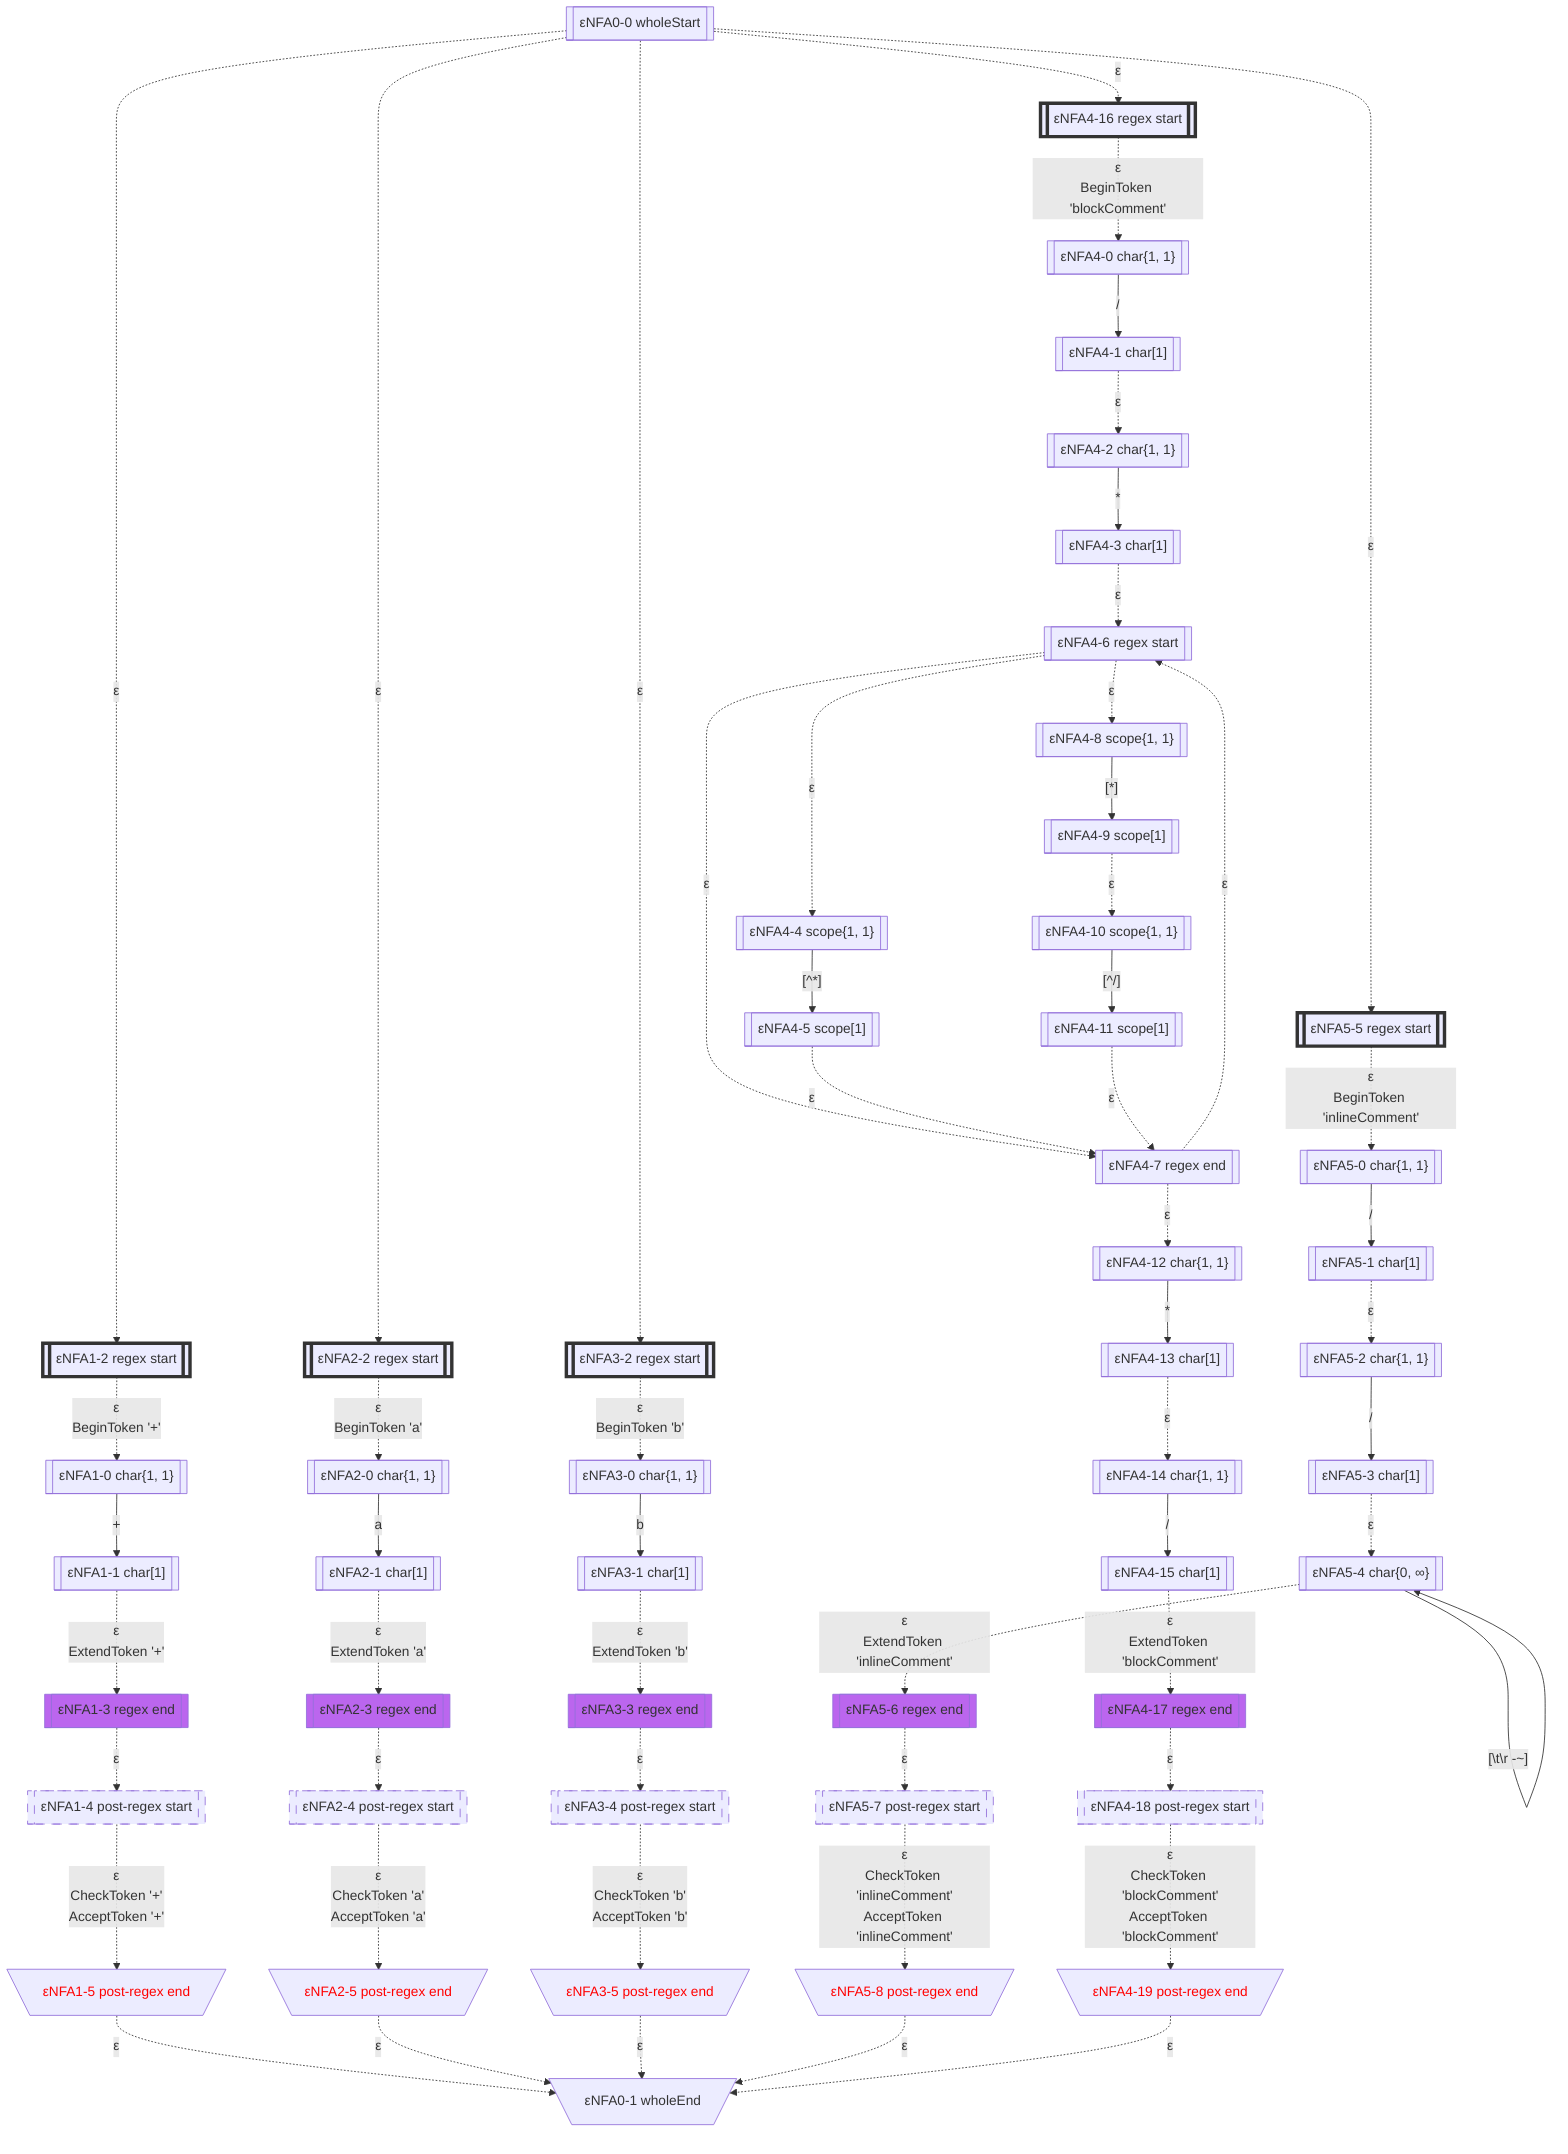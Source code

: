 flowchart
classDef c0001 color:#FF0000;
classDef c0010 stroke-dasharray: 10 10;
classDef c0011 stroke-dasharray: 10 10,color:#FF0000;
classDef c0100 fill:#BB66EE;
classDef c0101 fill:#BB66EE,color:#FF0000;
classDef c0110 fill:#BB66EE,stroke-dasharray: 10 10;
classDef c0111 fill:#BB66EE,stroke-dasharray: 10 10,color:#FF0000;
classDef c1000 stroke:#333,stroke-width:4px;
classDef c1001 stroke:#333,stroke-width:4px,color:#FF0000;
classDef c1010 stroke:#333,stroke-width:4px,stroke-dasharray: 10 10;
classDef c1011 stroke:#333,stroke-width:4px,stroke-dasharray: 10 10,color:#FF0000;
classDef c1100 stroke:#333,stroke-width:4px,fill:#BB66EE;
classDef c1101 stroke:#333,stroke-width:4px,fill:#BB66EE,color:#FF0000;
classDef c1110 stroke:#333,stroke-width:4px,fill:#BB66EE,stroke-dasharray: 10 10;
classDef c1111 stroke:#333,stroke-width:4px,fill:#BB66EE,stroke-dasharray: 10 10,color:#FF0000;
eNFA0_0_62074597[["εNFA0-0 wholeStart"]]
eNFA1_2_51198184[["εNFA1-2 regex start"]]
class eNFA1_2_51198184 c1000;
eNFA2_2_21800467[["εNFA2-2 regex start"]]
class eNFA2_2_21800467 c1000;
eNFA3_2_26534308[["εNFA3-2 regex start"]]
class eNFA3_2_26534308 c1000;
eNFA4_16_54078809[["εNFA4-16 regex start"]]
class eNFA4_16_54078809 c1000;
eNFA5_5_12102828[["εNFA5-5 regex start"]]
class eNFA5_5_12102828 c1000;
eNFA1_0_58130472[["εNFA1-0 char{1, 1}"]]
eNFA2_0_54848996[["εNFA2-0 char{1, 1}"]]
eNFA3_0_1795329[["εNFA3-0 char{1, 1}"]]
eNFA4_0_18307385[["εNFA4-0 char{1, 1}"]]
eNFA5_0_40805010[["εNFA5-0 char{1, 1}"]]
eNFA1_1_53412201[["εNFA1-1 char[1]"]]
eNFA2_1_23878916[["εNFA2-1 char[1]"]]
eNFA3_1_16157963[["εNFA3-1 char[1]"]]
eNFA4_1_51595365[["εNFA4-1 char[1]"]]
eNFA5_1_61705107[["εNFA5-1 char[1]"]]
eNFA1_3_10947764[["εNFA1-3 regex end"]]
class eNFA1_3_10947764 c0100;
eNFA2_3_13583655[["εNFA2-3 regex end"]]
class eNFA2_3_13583655 c0100;
eNFA3_3_11203942[["εNFA3-3 regex end"]]
class eNFA3_3_11203942 c0100;
eNFA4_2_18475057[["εNFA4-2 char{1, 1}"]]
eNFA5_2_32057793[["εNFA5-2 char{1, 1}"]]
eNFA1_4_31421019[["εNFA1-4 post-regex start"]]
class eNFA1_4_31421019 c0010;
eNFA2_4_55144039[["εNFA2-4 post-regex start"]]
class eNFA2_4_55144039 c0010;
eNFA3_4_33726620[["εNFA3-4 post-regex start"]]
class eNFA3_4_33726620 c0010;
eNFA4_3_540121[["εNFA4-3 char[1]"]]
eNFA5_3_43231651[["εNFA5-3 char[1]"]]
eNFA1_5_14353717[\"εNFA1-5 post-regex end"/]
class eNFA1_5_14353717 c0001;
eNFA2_5_61986480[\"εNFA2-5 post-regex end"/]
class eNFA2_5_61986480 c0001;
eNFA3_5_37482183[\"εNFA3-5 post-regex end"/]
class eNFA3_5_37482183 c0001;
eNFA4_6_35104124[["εNFA4-6 regex start"]]
eNFA5_4_56999299[["εNFA5-4 char{0, ∞}"]]
eNFA0_1_21007413[\"εNFA0-1 wholeEnd"/]
eNFA4_4_24861802[["εNFA4-4 scope{1, 1}"]]
eNFA4_8_47501665[["εNFA4-8 scope{1, 1}"]]
eNFA4_7_22429634[["εNFA4-7 regex end"]]
eNFA5_6_53540541[["εNFA5-6 regex end"]]
class eNFA5_6_53540541 c0100;
eNFA4_5_43749873[["εNFA4-5 scope[1]"]]
eNFA4_9_21653700[["εNFA4-9 scope[1]"]]
eNFA4_12_4861097[["εNFA4-12 char{1, 1}"]]
eNFA5_7_31700771[["εNFA5-7 post-regex start"]]
class eNFA5_7_31700771 c0010;
eNFA4_10_461342[["εNFA4-10 scope{1, 1}"]]
eNFA4_13_4152081[["εNFA4-13 char[1]"]]
eNFA5_8_41816592[\"εNFA5-8 post-regex end"/]
class eNFA5_8_41816592 c0001;
eNFA4_11_58204539[["εNFA4-11 scope[1]"]]
eNFA4_14_37368736[["εNFA4-14 char{1, 1}"]]
eNFA4_15_30548742[["εNFA4-15 char[1]"]]
eNFA4_17_6503226[["εNFA4-17 regex end"]]
class eNFA4_17_6503226 c0100;
eNFA4_18_58529038[["εNFA4-18 post-regex start"]]
class eNFA4_18_58529038 c0010;
eNFA4_19_16947234[\"εNFA4-19 post-regex end"/]
class eNFA4_19_16947234 c0001;
eNFA0_0_62074597 -.->|"ε"|eNFA1_2_51198184
eNFA0_0_62074597 -.->|"ε"|eNFA2_2_21800467
eNFA0_0_62074597 -.->|"ε"|eNFA3_2_26534308
eNFA0_0_62074597 -.->|"ε"|eNFA4_16_54078809
eNFA0_0_62074597 -.->|"ε"|eNFA5_5_12102828
eNFA1_2_51198184 -.->|"ε
BeginToken '+'"|eNFA1_0_58130472
eNFA2_2_21800467 -.->|"ε
BeginToken 'a'"|eNFA2_0_54848996
eNFA3_2_26534308 -.->|"ε
BeginToken 'b'"|eNFA3_0_1795329
eNFA4_16_54078809 -.->|"ε
BeginToken 'blockComment'"|eNFA4_0_18307385
eNFA5_5_12102828 -.->|"ε
BeginToken 'inlineComment'"|eNFA5_0_40805010
eNFA1_0_58130472 -->|"+"|eNFA1_1_53412201
eNFA2_0_54848996 -->|"a"|eNFA2_1_23878916
eNFA3_0_1795329 -->|"b"|eNFA3_1_16157963
eNFA4_0_18307385 -->|"/"|eNFA4_1_51595365
eNFA5_0_40805010 -->|"/"|eNFA5_1_61705107
eNFA1_1_53412201 -.->|"ε
ExtendToken '+'"|eNFA1_3_10947764
eNFA2_1_23878916 -.->|"ε
ExtendToken 'a'"|eNFA2_3_13583655
eNFA3_1_16157963 -.->|"ε
ExtendToken 'b'"|eNFA3_3_11203942
eNFA4_1_51595365 -.->|"ε"|eNFA4_2_18475057
eNFA5_1_61705107 -.->|"ε"|eNFA5_2_32057793
eNFA1_3_10947764 -.->|"ε"|eNFA1_4_31421019
eNFA2_3_13583655 -.->|"ε"|eNFA2_4_55144039
eNFA3_3_11203942 -.->|"ε"|eNFA3_4_33726620
eNFA4_2_18475057 -->|"*"|eNFA4_3_540121
eNFA5_2_32057793 -->|"/"|eNFA5_3_43231651
eNFA1_4_31421019 -.->|"ε
CheckToken '+'
AcceptToken '+'"|eNFA1_5_14353717
eNFA2_4_55144039 -.->|"ε
CheckToken 'a'
AcceptToken 'a'"|eNFA2_5_61986480
eNFA3_4_33726620 -.->|"ε
CheckToken 'b'
AcceptToken 'b'"|eNFA3_5_37482183
eNFA4_3_540121 -.->|"ε"|eNFA4_6_35104124
eNFA5_3_43231651 -.->|"ε"|eNFA5_4_56999299
eNFA1_5_14353717 -.->|"ε"|eNFA0_1_21007413
eNFA2_5_61986480 -.->|"ε"|eNFA0_1_21007413
eNFA3_5_37482183 -.->|"ε"|eNFA0_1_21007413
eNFA4_6_35104124 -.->|"ε"|eNFA4_4_24861802
eNFA4_6_35104124 -.->|"ε"|eNFA4_8_47501665
eNFA4_6_35104124 -.->|"ε"|eNFA4_7_22429634
eNFA5_4_56999299 -->|"[#92;t#92;r#32;-~]"|eNFA5_4_56999299
eNFA5_4_56999299 -.->|"ε
ExtendToken 'inlineComment'"|eNFA5_6_53540541
eNFA4_4_24861802 -->|"[^*]"|eNFA4_5_43749873
eNFA4_8_47501665 -->|"[*]"|eNFA4_9_21653700
eNFA4_7_22429634 -.->|"ε"|eNFA4_6_35104124
eNFA4_7_22429634 -.->|"ε"|eNFA4_12_4861097
eNFA5_6_53540541 -.->|"ε"|eNFA5_7_31700771
eNFA4_5_43749873 -.->|"ε"|eNFA4_7_22429634
eNFA4_9_21653700 -.->|"ε"|eNFA4_10_461342
eNFA4_12_4861097 -->|"*"|eNFA4_13_4152081
eNFA5_7_31700771 -.->|"ε
CheckToken 'inlineComment'
AcceptToken 'inlineComment'"|eNFA5_8_41816592
eNFA4_10_461342 -->|"[^/]"|eNFA4_11_58204539
eNFA4_13_4152081 -.->|"ε"|eNFA4_14_37368736
eNFA5_8_41816592 -.->|"ε"|eNFA0_1_21007413
eNFA4_11_58204539 -.->|"ε"|eNFA4_7_22429634
eNFA4_14_37368736 -->|"/"|eNFA4_15_30548742
eNFA4_15_30548742 -.->|"ε
ExtendToken 'blockComment'"|eNFA4_17_6503226
eNFA4_17_6503226 -.->|"ε"|eNFA4_18_58529038
eNFA4_18_58529038 -.->|"ε
CheckToken 'blockComment'
AcceptToken 'blockComment'"|eNFA4_19_16947234
eNFA4_19_16947234 -.->|"ε"|eNFA0_1_21007413